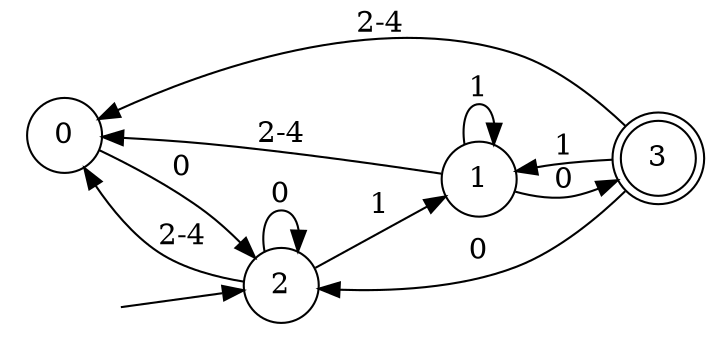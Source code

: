 digraph Automaton {
  rankdir = LR;
node [shape=circle];
  0 -> 2 [label="0"];
node [shape=circle];
  1 -> 0 [label="2-4"];
  1 -> 3 [label="0"];
  1 -> 1 [label="1"];
node [shape=circle];
  initial [shape=plaintext,label=""];
  initial -> 2
  2 -> 0 [label="2-4"];
  2 -> 2 [label="0"];
  2 -> 1 [label="1"];
3 [shape=doublecircle]; 
  3 -> 0 [label="2-4"];
  3 -> 2 [label="0"];
  3 -> 1 [label="1"];
}

